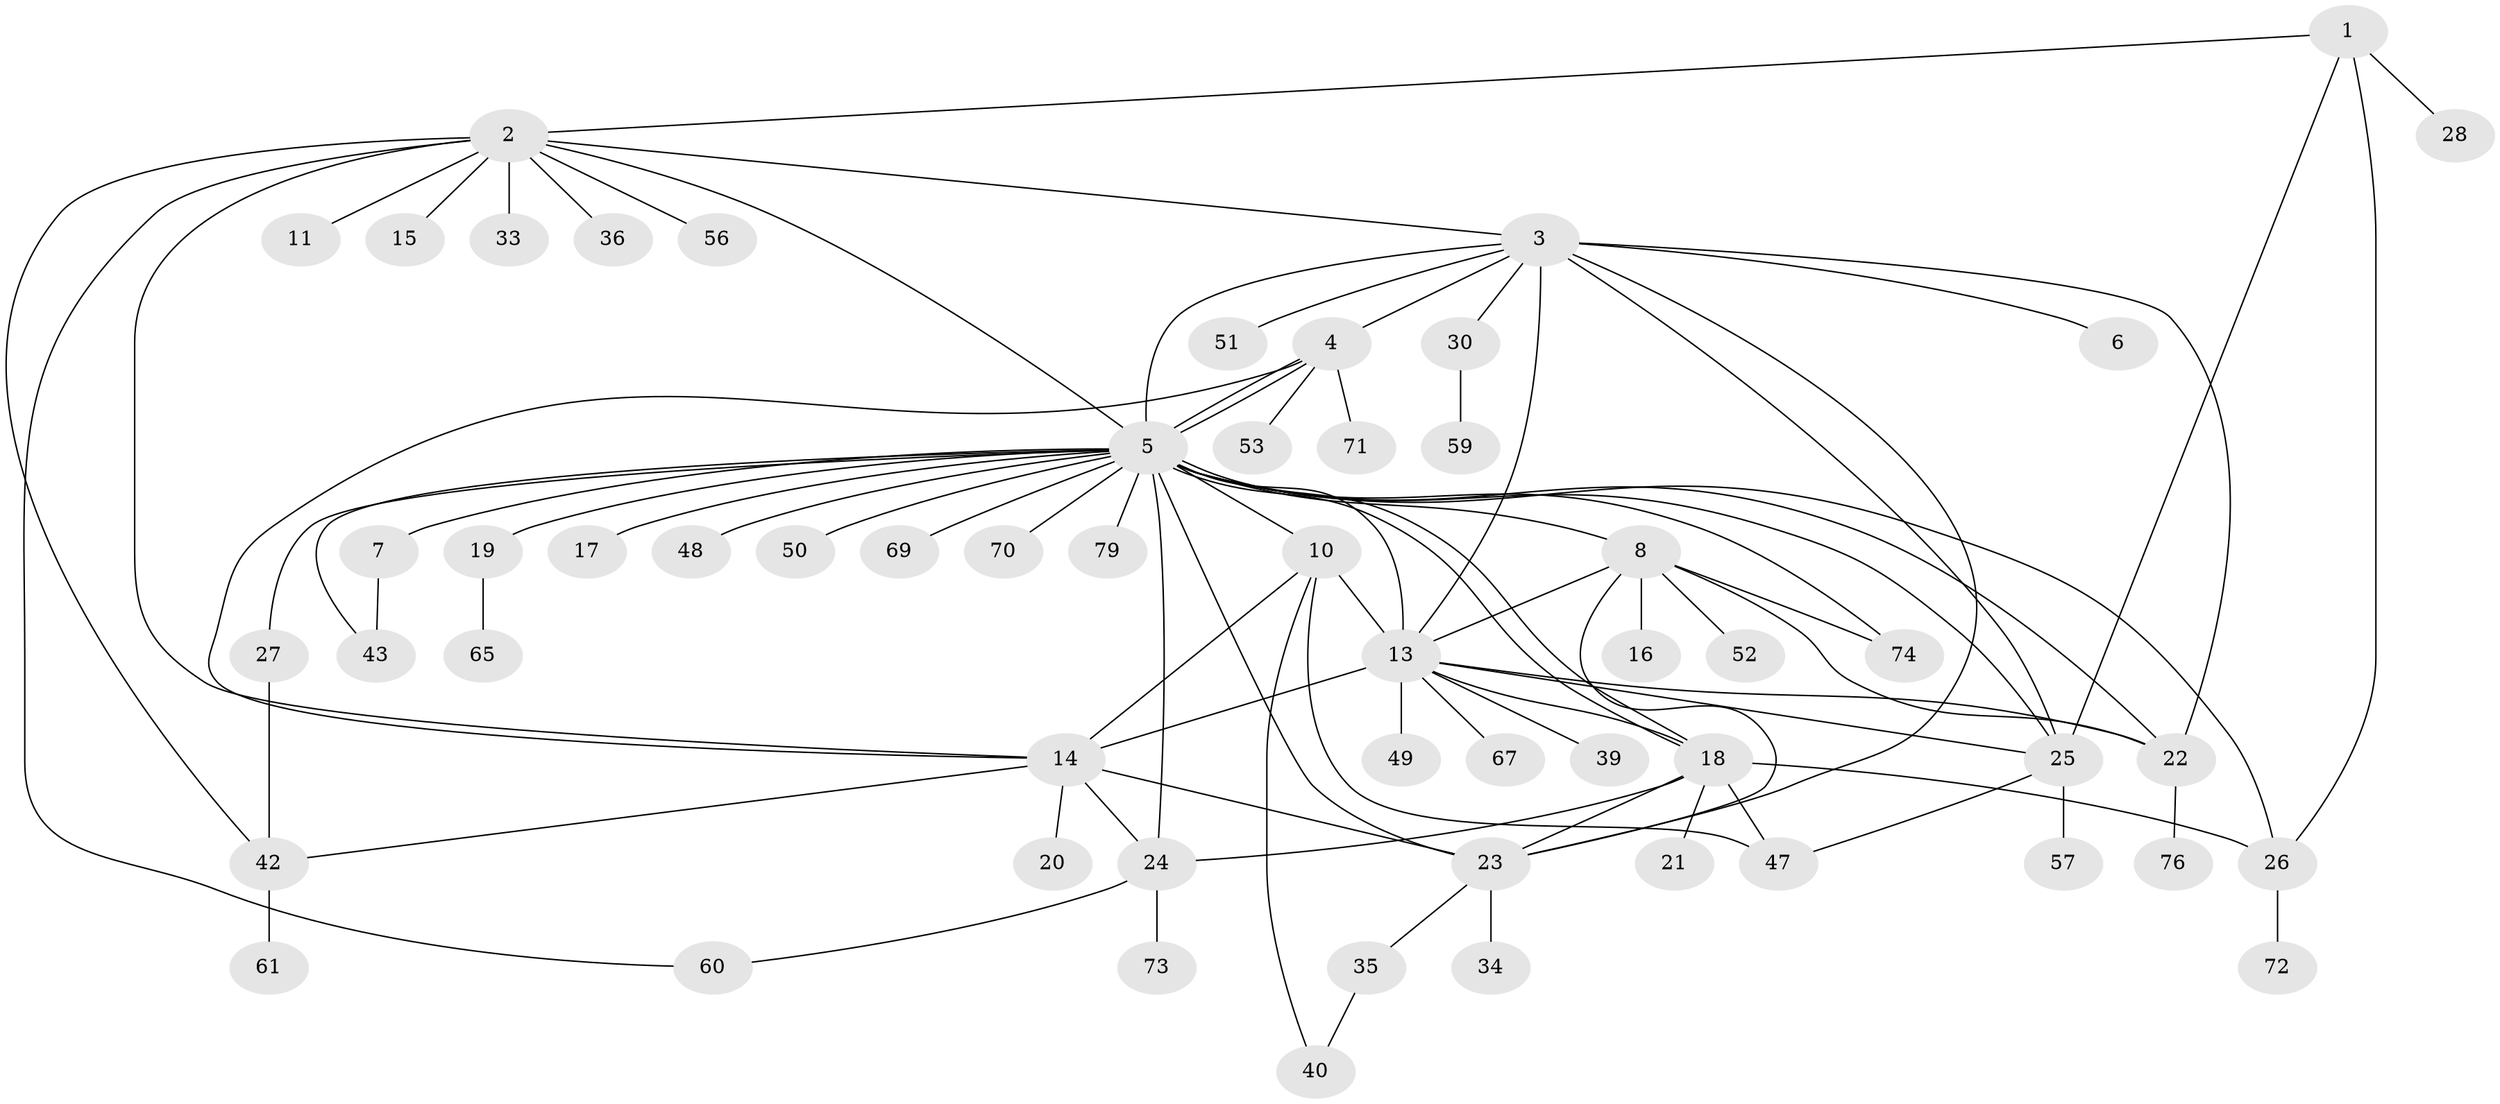 // Generated by graph-tools (version 1.1) at 2025/23/03/03/25 07:23:50]
// undirected, 57 vertices, 89 edges
graph export_dot {
graph [start="1"]
  node [color=gray90,style=filled];
  1 [super="+12"];
  2 [super="+54"];
  3 [super="+78"];
  4 [super="+9"];
  5 [super="+45"];
  6;
  7;
  8 [super="+68"];
  10 [super="+29"];
  11;
  13 [super="+41"];
  14 [super="+55"];
  15;
  16 [super="+46"];
  17;
  18 [super="+37"];
  19 [super="+64"];
  20;
  21;
  22 [super="+75"];
  23 [super="+32"];
  24 [super="+58"];
  25 [super="+62"];
  26 [super="+63"];
  27;
  28;
  30 [super="+31"];
  33;
  34;
  35 [super="+38"];
  36;
  39;
  40;
  42 [super="+44"];
  43;
  47 [super="+66"];
  48;
  49;
  50;
  51;
  52;
  53;
  56;
  57;
  59;
  60;
  61;
  65;
  67;
  69;
  70 [super="+77"];
  71;
  72;
  73;
  74;
  76;
  79;
  1 -- 2;
  1 -- 28;
  1 -- 25;
  1 -- 26;
  2 -- 3;
  2 -- 11;
  2 -- 15;
  2 -- 33;
  2 -- 36;
  2 -- 42;
  2 -- 56;
  2 -- 60;
  2 -- 5;
  2 -- 14;
  3 -- 4;
  3 -- 5;
  3 -- 6;
  3 -- 22 [weight=2];
  3 -- 25;
  3 -- 30;
  3 -- 51;
  3 -- 23;
  3 -- 13;
  4 -- 5;
  4 -- 5;
  4 -- 14;
  4 -- 53;
  4 -- 71;
  5 -- 7;
  5 -- 8;
  5 -- 10;
  5 -- 17;
  5 -- 18;
  5 -- 18;
  5 -- 19;
  5 -- 22;
  5 -- 23;
  5 -- 25;
  5 -- 26;
  5 -- 27;
  5 -- 43;
  5 -- 48;
  5 -- 50;
  5 -- 69;
  5 -- 74 [weight=2];
  5 -- 79;
  5 -- 24;
  5 -- 13;
  5 -- 70;
  7 -- 43;
  8 -- 13;
  8 -- 16;
  8 -- 52;
  8 -- 74;
  8 -- 22;
  8 -- 23;
  10 -- 13;
  10 -- 14;
  10 -- 47;
  10 -- 40;
  13 -- 25 [weight=2];
  13 -- 39;
  13 -- 67;
  13 -- 49;
  13 -- 18;
  13 -- 22;
  13 -- 14;
  14 -- 20;
  14 -- 23;
  14 -- 24;
  14 -- 42;
  18 -- 21;
  18 -- 47;
  18 -- 23;
  18 -- 24;
  18 -- 26;
  19 -- 65;
  22 -- 76;
  23 -- 34;
  23 -- 35;
  24 -- 60;
  24 -- 73;
  25 -- 57;
  25 -- 47;
  26 -- 72;
  27 -- 42;
  30 -- 59;
  35 -- 40;
  42 -- 61;
}
